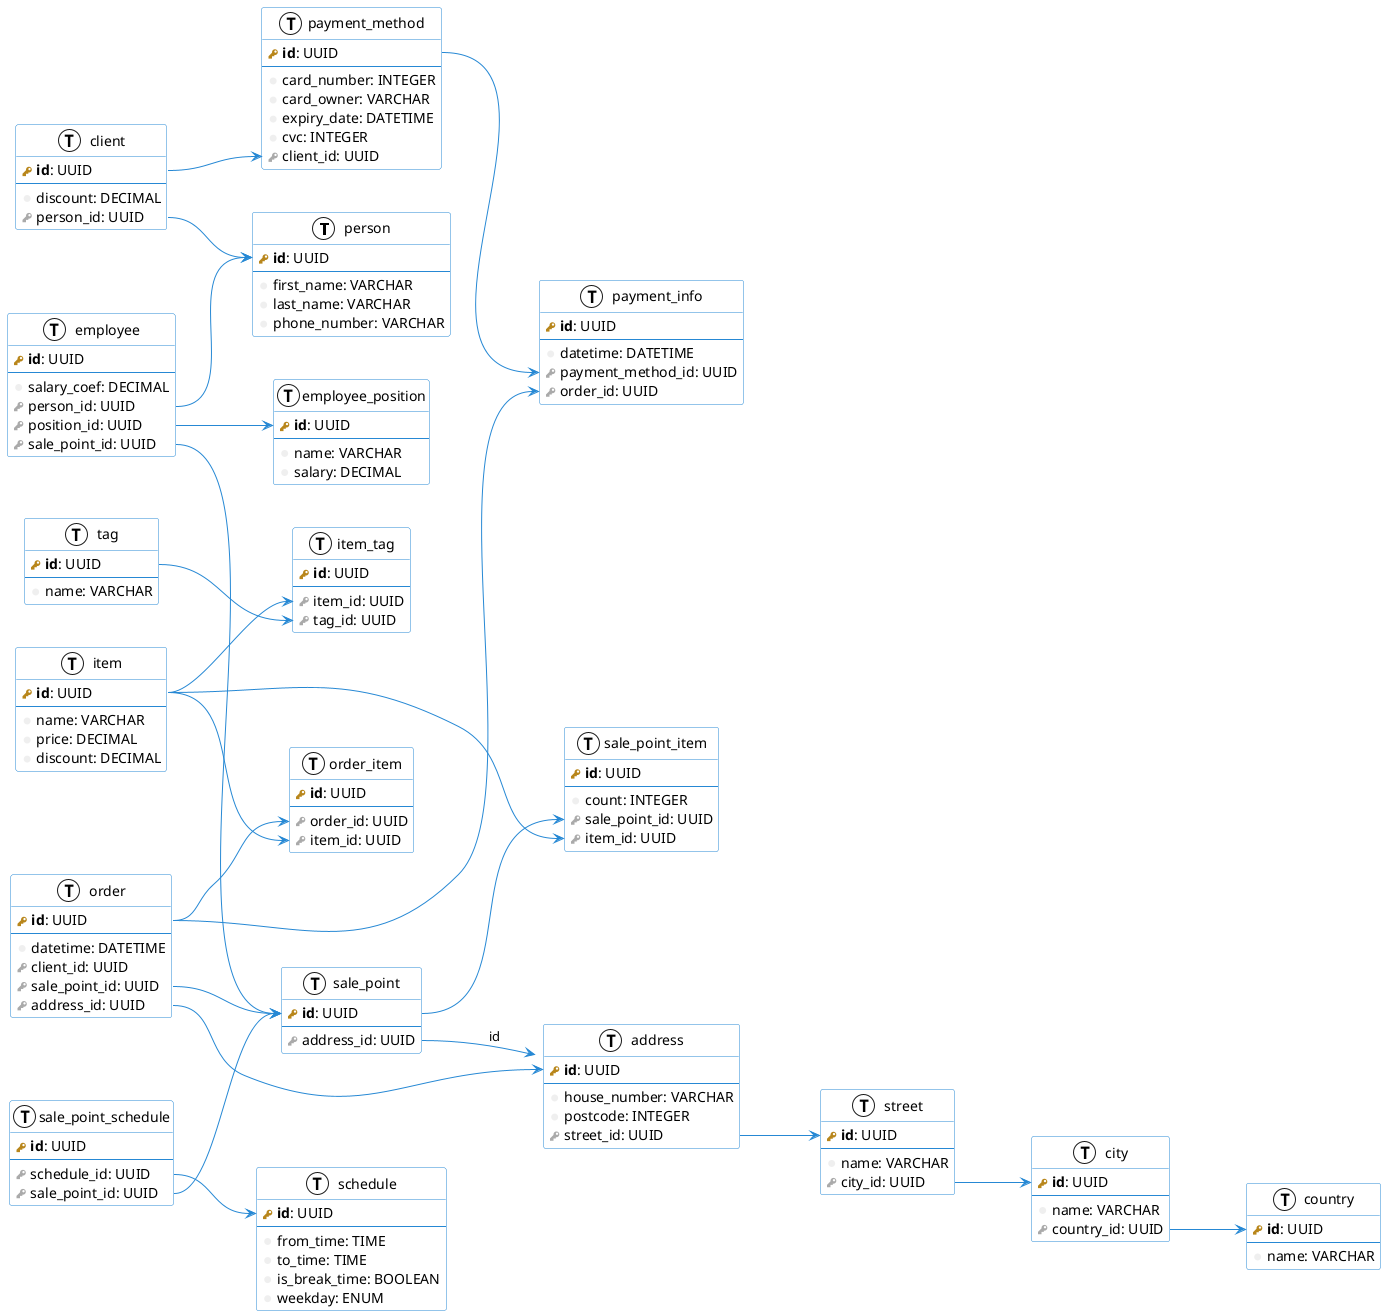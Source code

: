 @startuml
left to right direction
skinparam roundcorner 5
skinparam shadowing false

skinparam class {
    BackgroundColor white
    ArrowColor #2688d4
    BorderColor #2688d4
}

!define primary_key(x) <b><color:#b8861b><&key></color> x</b>
!define foreign_key(x) <color:#aaaaaa><&key></color> x
!define column(x) <color:#efefef><&media-record></color> x
!define table(x) entity x << (T, white) >>

table(person) {
    primary_key(id): UUID
    --
    column(first_name): VARCHAR
    column(last_name): VARCHAR
    column(phone_number): VARCHAR
}

table(client) {
    primary_key(id): UUID
    --
    column(discount): DECIMAL
    foreign_key(person_id): UUID
}

table(payment_method) {
    primary_key(id): UUID
    --
    column(card_number): INTEGER
    column(card_owner): VARCHAR
    column(expiry_date): DATETIME
    column(cvc): INTEGER
    foreign_key(client_id): UUID
}

table(payment_info) {
    primary_key(id): UUID
    --
	column(datetime): DATETIME
    foreign_key(payment_method_id): UUID
    foreign_key(order_id): UUID
}

table(item) {
    primary_key(id): UUID
    --
    column(name): VARCHAR
    column(price): DECIMAL
    column(discount): DECIMAL
}

table(tag) {
    primary_key(id): UUID
    --
    column(name): VARCHAR
}

table(item_tag) {
    primary_key(id): UUID
    --
    foreign_key(item_id): UUID
    foreign_key(tag_id): UUID
}

table(order) {
    primary_key(id): UUID
    --
	column(datetime): DATETIME
    foreign_key(client_id): UUID
    foreign_key(sale_point_id): UUID
    foreign_key(address_id): UUID
}

table(order_item) {
    primary_key(id): UUID
    --
    foreign_key(order_id): UUID
    foreign_key(item_id): UUID
}

table(sale_point) {
    primary_key(id): UUID
    --
    foreign_key(address_id): UUID
}

table(sale_point_item) {
    primary_key(id): UUID
    --
    column(count): INTEGER
    foreign_key(sale_point_id): UUID
    foreign_key(item_id): UUID
}

table(sale_point_schedule) {
    primary_key(id): UUID
    --
    foreign_key(schedule_id): UUID
    foreign_key(sale_point_id): UUID
}

table(country) {
    primary_key(id): UUID
    --
    column(name): VARCHAR
}

table(city) {
    primary_key(id): UUID
    --
    column(name): VARCHAR
    foreign_key(country_id): UUID
}

table(street) {
    primary_key(id): UUID
    --
    column(name): VARCHAR
    foreign_key(city_id): UUID
}

table(address) {
    primary_key(id): UUID
    --
    column(house_number): VARCHAR
    column(postcode): INTEGER
    foreign_key(street_id): UUID
}

table(employee) {
    primary_key(id): UUID
    --
    column(salary_coef): DECIMAL
    foreign_key(person_id): UUID
    foreign_key(position_id): UUID
    foreign_key(sale_point_id): UUID
}

table(employee_position) {
    primary_key(id): UUID
    --
    column(name): VARCHAR
    column(salary): DECIMAL
}

table(schedule) {
    primary_key(id): UUID
    --
    column(from_time): TIME
    column(to_time): TIME
    column(is_break_time): BOOLEAN
    column(weekday): ENUM
}

sale_point::id --> sale_point_item::sale_point_id
item::id --> sale_point_item::item_id

payment_method::id --> payment_info::payment_method_id
order::id --> payment_info::order_id

client::id --> payment_method::client_id
client::person_id --> person::id

order::id --> order_item::order_id
item::id --> order_item::item_id

item::id --> item_tag::item_id
tag::id --> item_tag::tag_id

order::sale_point_id --> sale_point::id
order::address_id --> address::id

sale_point::address_id --> address:id

city::country_id --> country::id

street::city_id --> city::id

address::street_id --> street::id

employee::person_id --> person::id
employee::position_id --> employee_position::id
employee::sale_point --> sale_point::id

sale_point_schedule::schedule_id --> schedule::id
sale_point_schedule::sale_point_id --> sale_point::id


@enduml
